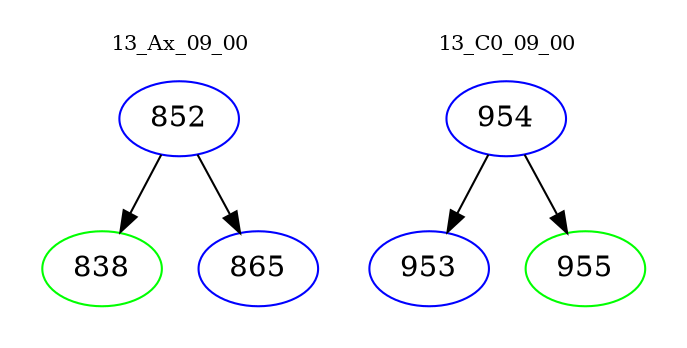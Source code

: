 digraph{
subgraph cluster_0 {
color = white
label = "13_Ax_09_00";
fontsize=10;
T0_852 [label="852", color="blue"]
T0_852 -> T0_838 [color="black"]
T0_838 [label="838", color="green"]
T0_852 -> T0_865 [color="black"]
T0_865 [label="865", color="blue"]
}
subgraph cluster_1 {
color = white
label = "13_C0_09_00";
fontsize=10;
T1_954 [label="954", color="blue"]
T1_954 -> T1_953 [color="black"]
T1_953 [label="953", color="blue"]
T1_954 -> T1_955 [color="black"]
T1_955 [label="955", color="green"]
}
}
